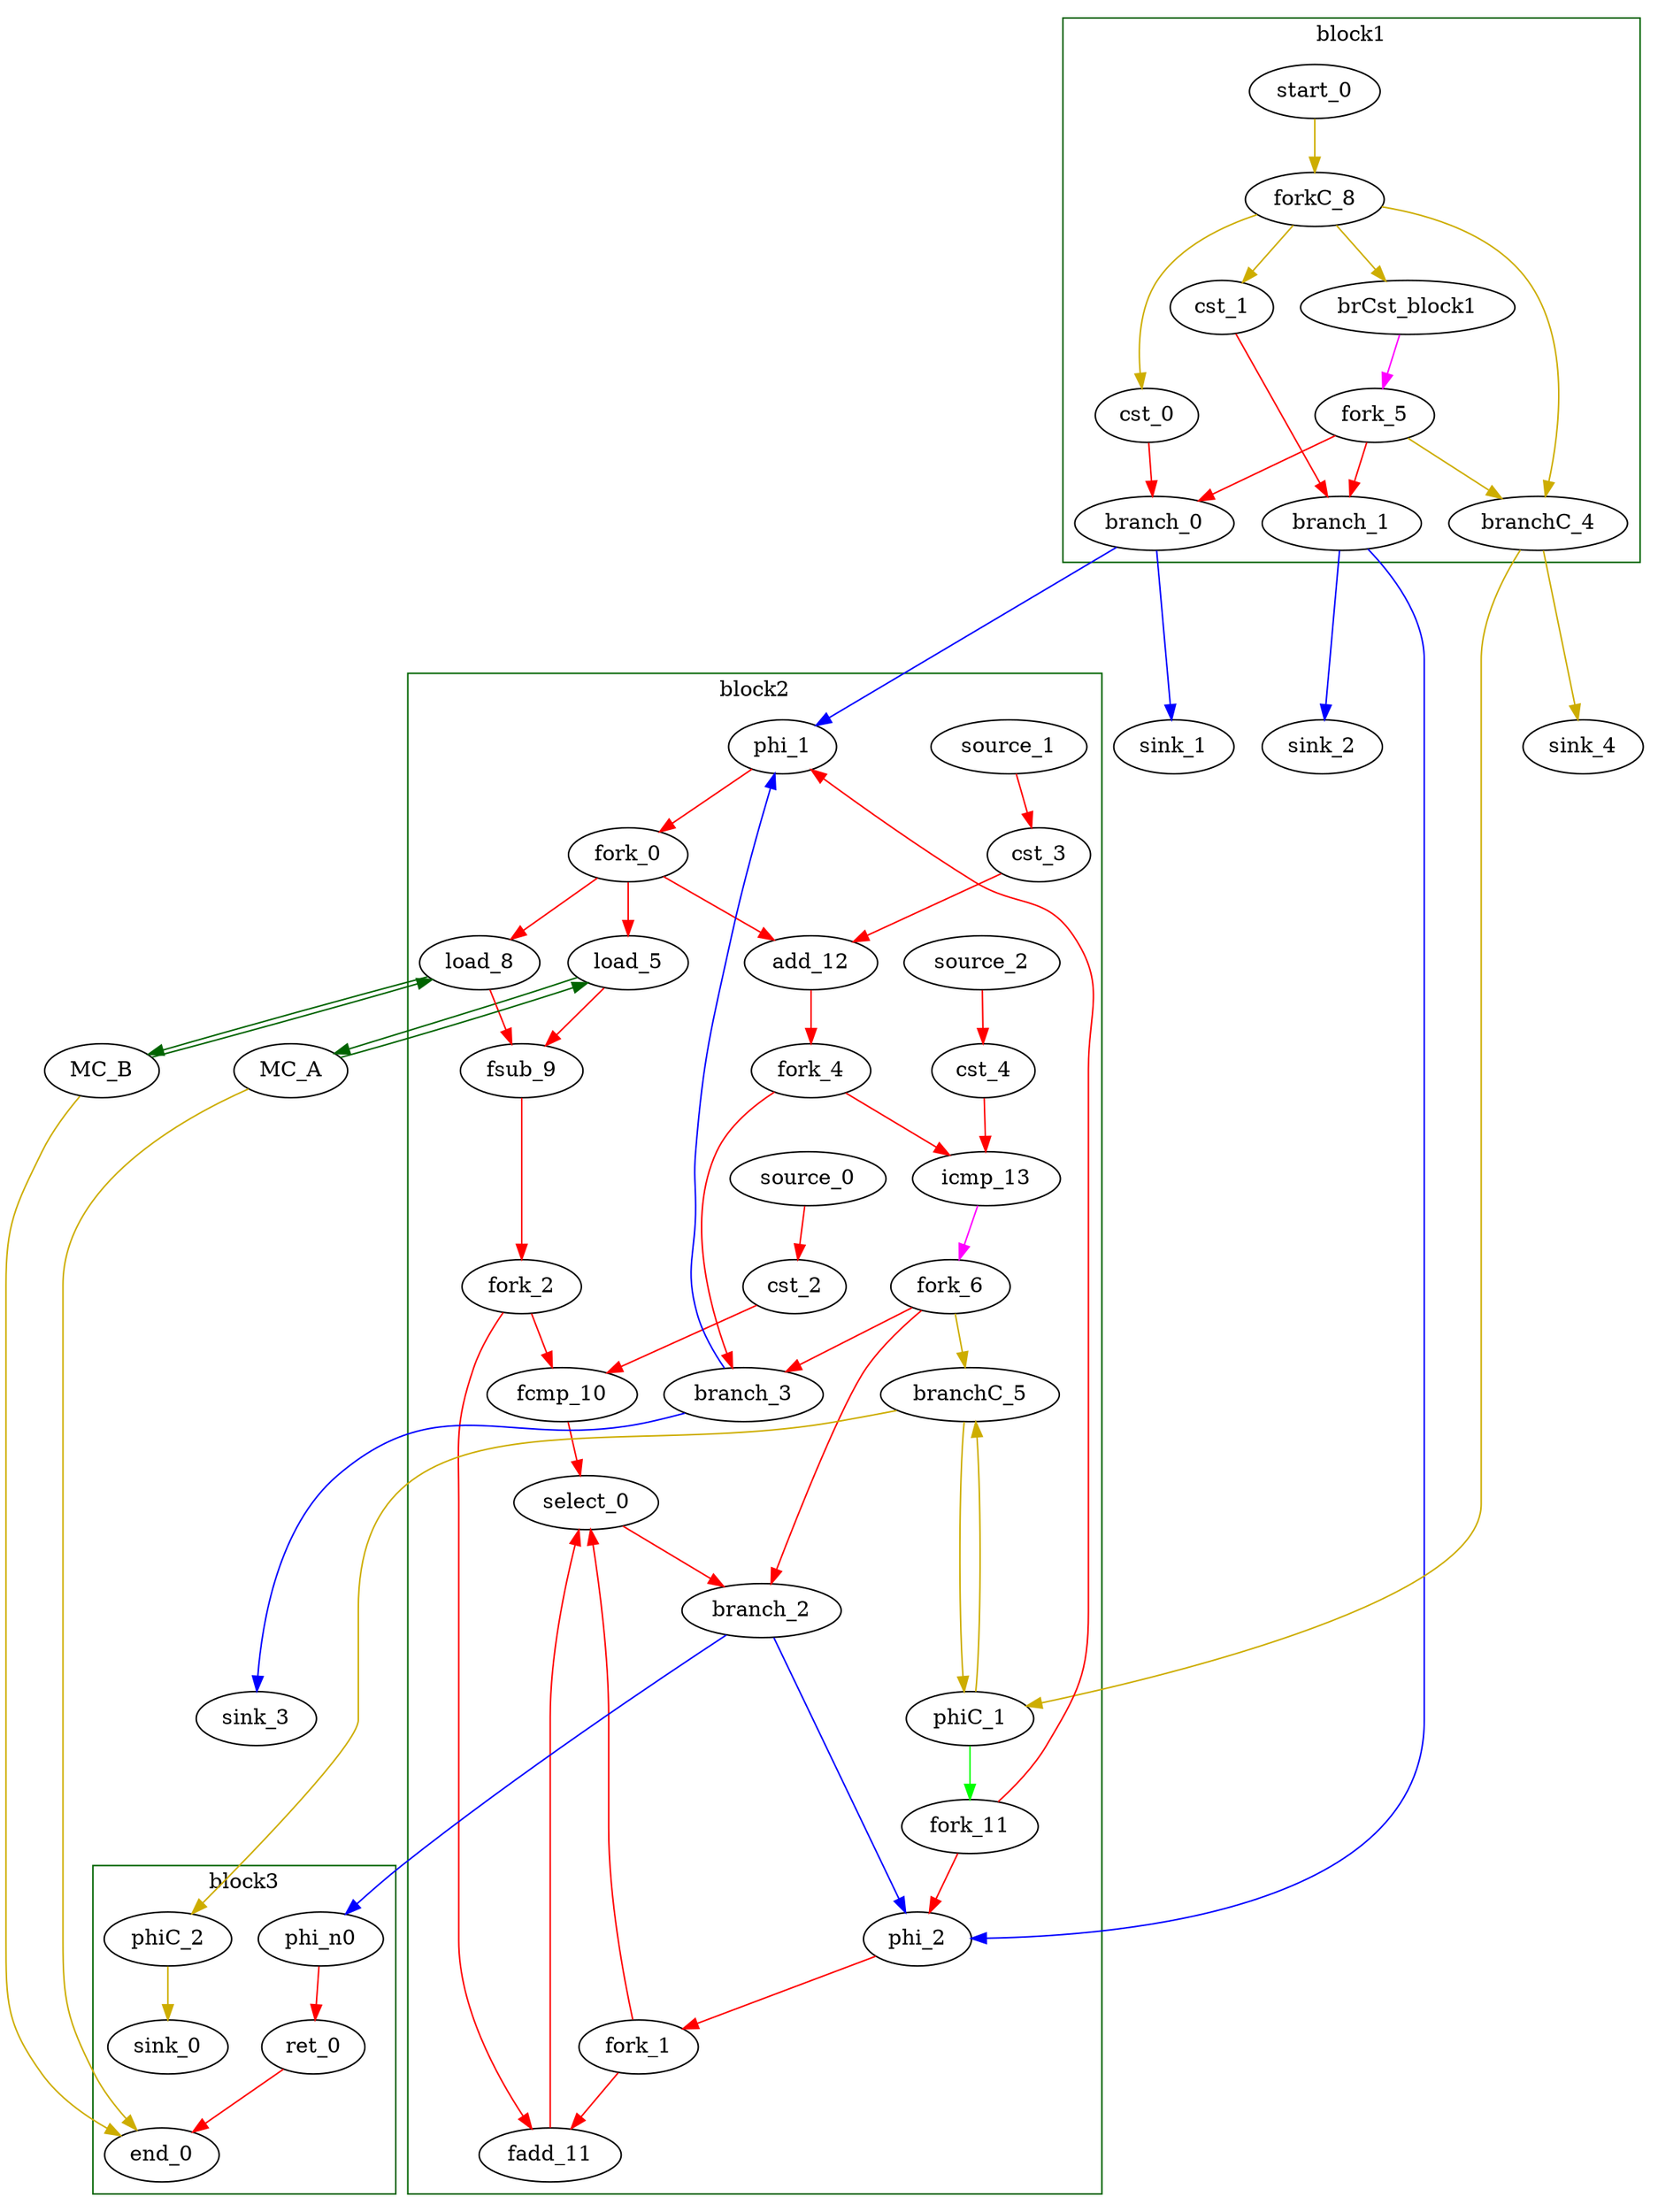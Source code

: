 Digraph G {
	splines=spline;
//DHLS version: 0.1.1" [shape = "none" pos = "20,20!"]
		"brCst_block1" [type = "Constant", bbID= 1, in = "in1:1", out = "out1:1", value = "0x1"];
		"cst_0" [type = "Constant", bbID= 1, in = "in1:1", out = "out1:1", value = "0x00000000"];
		"phi_1" [type = "Mux", bbID= 2, in = "in1?:1 in2:7 in3:7 ", out = "out1:7", delay=0.366];
		"cst_1" [type = "Constant", bbID= 1, in = "in1:32", out = "out1:32", value = "0x00000000"];
		"phi_2" [type = "Mux", bbID= 2, in = "in1?:1 in2:32 in3:32 ", out = "out1:32", delay=0.366];
		"load_5" [type = "Operator", bbID= 2, op = "mc_load_op", bbID= 2, portId= 0, in = "in1:32 in2:7 ", out = "out1:32 out2:7 ", delay=0.000, latency=2, II=1];
		"load_8" [type = "Operator", bbID= 2, op = "mc_load_op", bbID= 2, portId= 0, in = "in1:32 in2:7 ", out = "out1:32 out2:7 ", delay=0.000, latency=2, II=1];
		"fsub_9" [type = "Operator", bbID= 2, op = "fsub_op", in = "in1:32 in2:32 ", out = "out1:32 ", delay=0.966, latency=10, II=1];
		"cst_2" [type = "Constant", bbID= 2, in = "in1:32", out = "out1:32", value = "0x00000000"];
		"fcmp_10" [type = "Operator", bbID= 2, op = "fcmp_oge_op", in = "in1:32 in2:32 ", out = "out1:1 ", delay=0.966, latency=2, II=1];
		"fadd_11" [type = "Operator", bbID= 2, op = "fadd_op", in = "in1:32 in2:32 ", out = "out1:32 ", delay=0.966, latency=10, II=1];
		"select_0" [type = "Operator", bbID= 2, op = "select_op", in = "in1?:1 in2+:32 in3-:32 ", out = "out1:32 ", trueFrac=0.2, delay=0.000, latency=0, II=1];
		"cst_3" [type = "Constant", bbID= 2, in = "in1:1", out = "out1:1", value = "0x00000001"];
		"add_12" [type = "Operator", bbID= 2, op = "add_op", in = "in1:7 in2:7 ", out = "out1:7 ", delay=1.693, latency=0, II=1];
		"cst_4" [type = "Constant", bbID= 2, in = "in1:7", out = "out1:7", value = "0x00000064"];
		"icmp_13" [type = "Operator", bbID= 2, op = "icmp_ult_op", in = "in1:7 in2:7 ", out = "out1:1 ", delay=1.530, latency=0, II=1];
		"ret_0" [type = "Operator", bbID= 3, op = "ret_op", in = "in1:32 ", out = "out1:32 ", delay=0.000, latency=0, II=1];
		"phi_n0" [type = "Merge", bbID= 3, in = "in1:32 ", out = "out1:32", delay=0.000];
		"fork_0" [type = "Fork", bbID= 2, in = "in1:7", out = "out1:7 out2:7 out3:7 "];
		"fork_1" [type = "Fork", bbID= 2, in = "in1:32", out = "out1:32 out2:32 "];
		"fork_2" [type = "Fork", bbID= 2, in = "in1:32", out = "out1:32 out2:32 "];
		"fork_4" [type = "Fork", bbID= 2, in = "in1:7", out = "out1:7 out2:7 "];
		"branch_0" [type = "Branch", bbID= 1,  in = "in1:1 in2?:1", out = "out1+:1 out2-:1"];
		"branch_1" [type = "Branch", bbID= 1,  in = "in1:32 in2?:1", out = "out1+:32 out2-:32"];
		"fork_5" [type = "Fork", bbID= 1, in = "in1:1", out = "out1:1 out2:1 out3:1 "];
		"branch_2" [type = "Branch", bbID= 2,  in = "in1:32 in2?:1", out = "out1+:32 out2-:32"];
		"branch_3" [type = "Branch", bbID= 2,  in = "in1:7 in2?:1", out = "out1+:7 out2-:7"];
		"fork_6" [type = "Fork", bbID= 2, in = "in1:1", out = "out1:1 out2:1 out3:1 "];
		"MC_A" [type = "MC", bbID= 0, in = "in1:7*l0a ", out = "out1:32*l0d out2:0*e ", memory = "A", bbcount = 0, ldcount = 1, stcount = 0];
		"MC_B" [type = "MC", bbID= 0, in = "in1:7*l0a ", out = "out1:32*l0d out2:0*e ", memory = "B", bbcount = 0, ldcount = 1, stcount = 0];
		"end_0" [type = "Exit", bbID= 0, in = "in1:0*e in2:0*e in3:32 ", out = "out1:32"];
		"start_0" [type = "Entry", control= "true", bbID= 1, in = "in1:0", out = "out1:0"];
		"forkC_8" [type = "Fork", bbID= 1, in = "in1:0", out = "out1:0 out2:0 out3:0 out4:0 "];
		"branchC_4" [type = "Branch", bbID= 1,  in = "in1:0 in2?:1", out = "out1+:0 out2-:0"];
		"phiC_1" [type = "CntrlMerge", bbID= 2, in = "in1:0 in2:0 ", out = "out1:0 out2?:1", delay=0.166];
		"branchC_5" [type = "Branch", bbID= 2,  in = "in1:0 in2?:1", out = "out1+:0 out2-:0"];
		"phiC_2" [type = "Merge", bbID= 3, in = "in1:0 ", out = "out1:0", delay=0.166];
		"sink_0" [type = "Sink", bbID= 0, in = "in1:0"];
		"sink_1" [type = "Sink", bbID= 0, in = "in1:1"];
		"sink_2" [type = "Sink", bbID= 0, in = "in1:32"];
		"sink_3" [type = "Sink", bbID= 0, in = "in1:7"];
		"sink_4" [type = "Sink", bbID= 0, in = "in1:0"];
		"source_0" [type = "Source", bbID= 2, out = "out1:32"];
		"source_1" [type = "Source", bbID= 2, out = "out1:1"];
		"source_2" [type = "Source", bbID= 2, out = "out1:7"];
		"fork_11" [type = "Fork", bbID= 2, in = "in1:1", out = "out1:1 out2:1 "];
		"load_5" -> "MC_A" [color = "darkgreen", mem_address = "true", from = "out2", to = "in1"];
		"MC_A" -> "load_5" [color = "darkgreen", mem_address = "false", from = "out1", to = "in1"];
		"load_8" -> "MC_B" [color = "darkgreen", mem_address = "true", from = "out2", to = "in1"];
		"MC_B" -> "load_8" [color = "darkgreen", mem_address = "false", from = "out1", to = "in1"];
		"MC_A" -> "end_0" [color = "gold3", from = "out2", to = "in1"];
		"MC_B" -> "end_0" [color = "gold3", from = "out2", to = "in2"];
	subgraph cluster_0 {
	color = "darkgreen";
		label = "block1";
		"brCst_block1" -> "fork_5" [color = "magenta", from = "out1", to = "in1"];
		"cst_0" -> "branch_0" [color = "red", from = "out1", to = "in1"];
		"cst_1" -> "branch_1" [color = "red", from = "out1", to = "in1"];
		"fork_5" -> "branch_1" [color = "red", from = "out1", to = "in2"];
		"fork_5" -> "branch_0" [color = "red", from = "out2", to = "in2"];
		"fork_5" -> "branchC_4" [color = "gold3", from = "out3", to = "in2"];
		"start_0" -> "forkC_8" [color = "gold3", from = "out1", to = "in1"];
		"forkC_8" -> "cst_0" [color = "gold3", from = "out1", to = "in1"];
		"forkC_8" -> "cst_1" [color = "gold3", from = "out2", to = "in1"];
		"forkC_8" -> "branchC_4" [color = "gold3", from = "out3", to = "in1"];
		"forkC_8" -> "brCst_block1" [color = "gold3", from = "out4", to = "in1"];
	}
		"branch_0" -> "phi_1" [color = "blue", minlen = 3, from = "out1", to = "in2"];
		"branch_0" -> "sink_1" [color = "blue", minlen = 3, from = "out2", to = "in1"];
		"branch_1" -> "phi_2" [color = "blue", minlen = 3, from = "out1", to = "in2"];
		"branch_1" -> "sink_2" [color = "blue", minlen = 3, from = "out2", to = "in1"];
		"branchC_4" -> "phiC_1" [color = "gold3", minlen = 3, from = "out1", to = "in1"];
		"branchC_4" -> "sink_4" [color = "gold3", minlen = 3, from = "out2", to = "in1"];
	subgraph cluster_1 {
	color = "darkgreen";
		label = "block2";
		"phi_1" -> "fork_0" [color = "red", from = "out1", to = "in1"];
		"phi_2" -> "fork_1" [color = "red", from = "out1", to = "in1"];
		"load_5" -> "fsub_9" [color = "red", from = "out1", to = "in1"];
		"load_8" -> "fsub_9" [color = "red", from = "out1", to = "in2"];
		"fsub_9" -> "fork_2" [color = "red", from = "out1", to = "in1"];
		"cst_2" -> "fcmp_10" [color = "red", from = "out1", to = "in2"];
		"fcmp_10" -> "select_0" [color = "red", from = "out1", to = "in1"];
		"fadd_11" -> "select_0" [color = "red", from = "out1", to = "in2"];
		"select_0" -> "branch_2" [color = "red", from = "out1", to = "in1"];
		"cst_3" -> "add_12" [color = "red", from = "out1", to = "in2"];
		"add_12" -> "fork_4" [color = "red", from = "out1", to = "in1"];
		"cst_4" -> "icmp_13" [color = "red", from = "out1", to = "in2"];
		"icmp_13" -> "fork_6" [color = "magenta", from = "out1", to = "in1"];
		"fork_0" -> "add_12" [color = "red", from = "out1", to = "in1"];
		"fork_0" -> "load_5" [color = "red", from = "out2", to = "in2"];
		"fork_0" -> "load_8" [color = "red", from = "out3", to = "in2"];
		"fork_1" -> "fadd_11" [color = "red", from = "out1", to = "in1"];
		"fork_1" -> "select_0" [color = "red", from = "out2", to = "in3"];
		"fork_2" -> "fcmp_10" [color = "red", from = "out1", to = "in1"];
		"fork_2" -> "fadd_11" [color = "red", from = "out2", to = "in2"];
		"fork_4" -> "icmp_13" [color = "red", from = "out1", to = "in1"];
		"fork_4" -> "branch_3" [color = "red", from = "out2", to = "in1"];
		"fork_6" -> "branch_3" [color = "red", from = "out1", to = "in2"];
		"fork_6" -> "branch_2" [color = "red", from = "out2", to = "in2"];
		"fork_6" -> "branchC_5" [color = "gold3", from = "out3", to = "in2"];
		"phiC_1" -> "fork_11" [color = "green", from = "out2", to = "in1"];
		"phiC_1" -> "branchC_5" [color = "gold3", from = "out1", to = "in1"];
		"source_0" -> "cst_2" [color = "red", from = "out1", to = "in1"];
		"source_1" -> "cst_3" [color = "red", from = "out1", to = "in1"];
		"source_2" -> "cst_4" [color = "red", from = "out1", to = "in1"];
		"fork_11" -> "phi_1" [color = "red", from = "out1", to = "in1"];
		"fork_11" -> "phi_2" [color = "red", from = "out2", to = "in1"];
	}
		"branch_2" -> "phi_2" [color = "blue", minlen = 3, from = "out1", to = "in3"];
		"branch_2" -> "phi_n0" [color = "blue", minlen = 3, from = "out2", to = "in1"];
		"branch_3" -> "phi_1" [color = "blue", minlen = 3, from = "out1", to = "in3"];
		"branch_3" -> "sink_3" [color = "blue", minlen = 3, from = "out2", to = "in1"];
		"branchC_5" -> "phiC_1" [color = "gold3", minlen = 3, from = "out1", to = "in2"];
		"branchC_5" -> "phiC_2" [color = "gold3", minlen = 3, from = "out2", to = "in1"];
	subgraph cluster_2 {
	color = "darkgreen";
		label = "block3";
		"ret_0" -> "end_0" [color = "red", from = "out1", to = "in3"];
		"phi_n0" -> "ret_0" [color = "red", from = "out1", to = "in1"];
		"phiC_2" -> "sink_0" [color = "gold3", from = "out1", to = "in1"];
	}
}